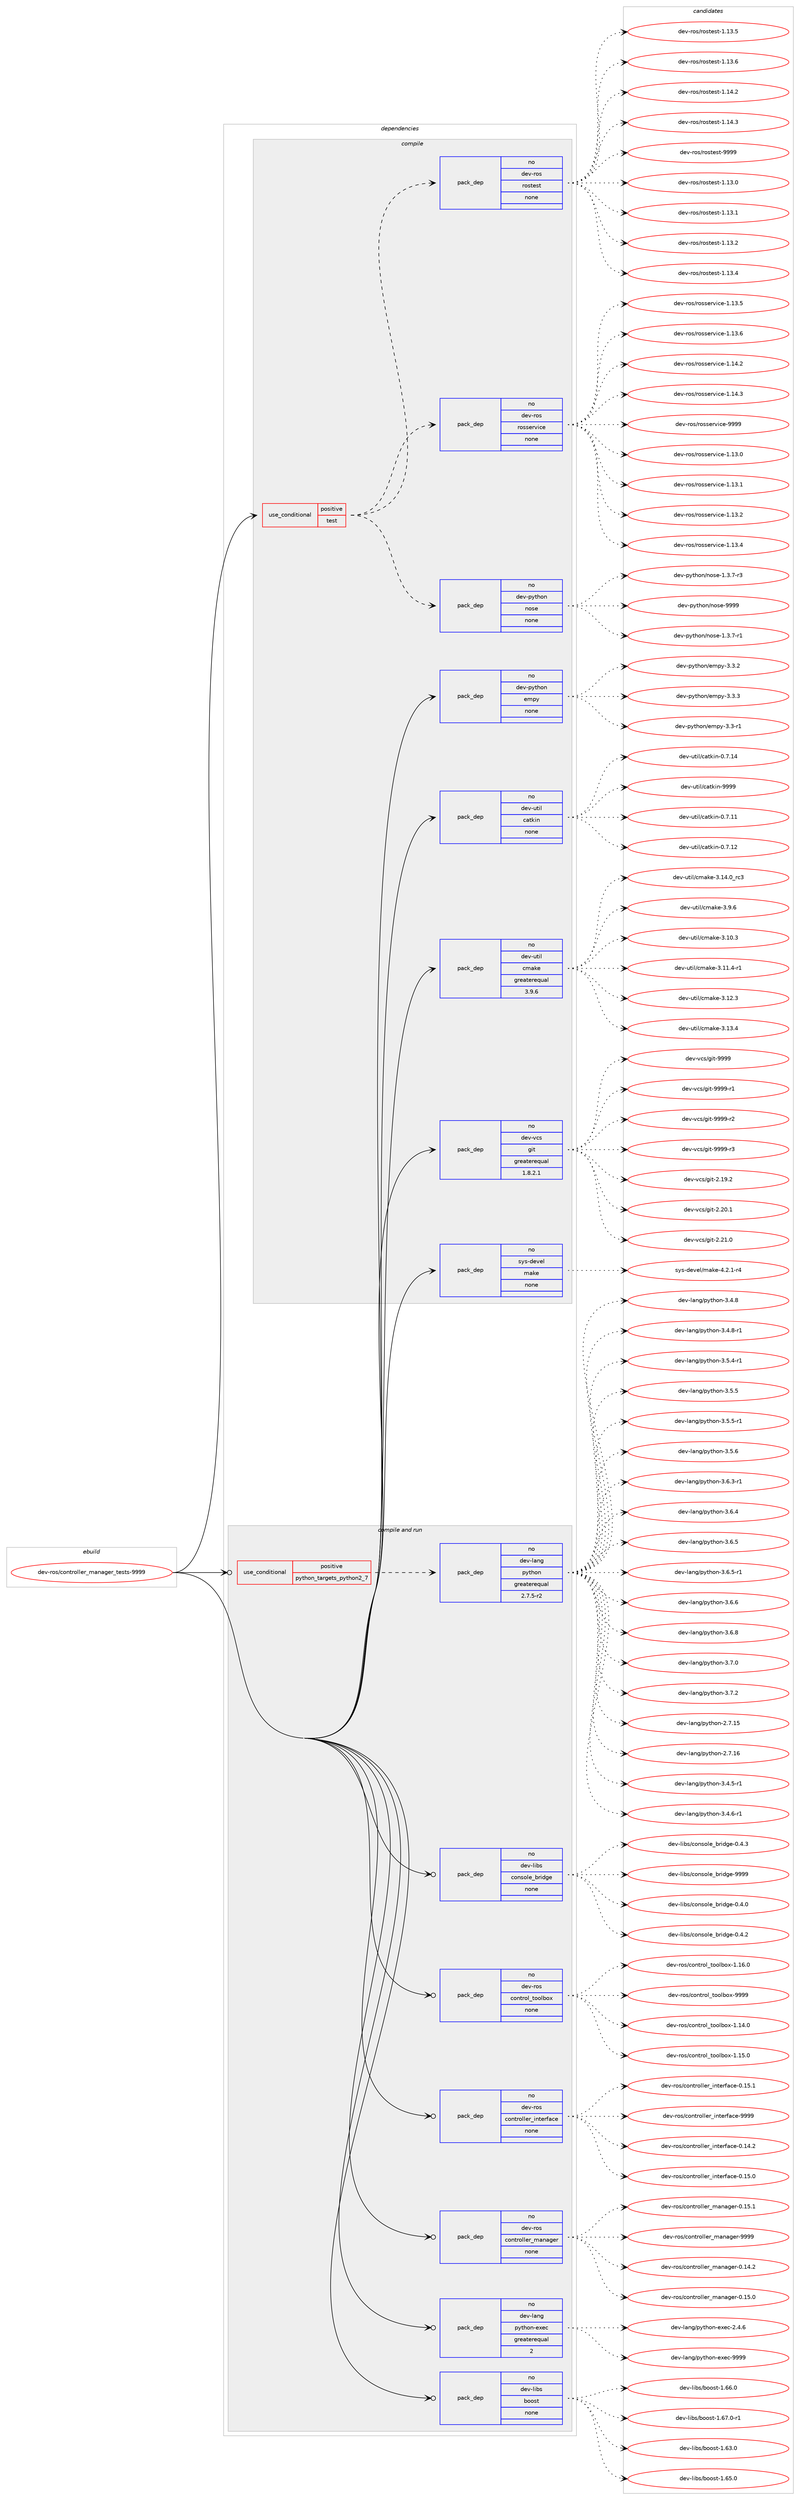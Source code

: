digraph prolog {

# *************
# Graph options
# *************

newrank=true;
concentrate=true;
compound=true;
graph [rankdir=LR,fontname=Helvetica,fontsize=10,ranksep=1.5];#, ranksep=2.5, nodesep=0.2];
edge  [arrowhead=vee];
node  [fontname=Helvetica,fontsize=10];

# **********
# The ebuild
# **********

subgraph cluster_leftcol {
color=gray;
rank=same;
label=<<i>ebuild</i>>;
id [label="dev-ros/controller_manager_tests-9999", color=red, width=4, href="../dev-ros/controller_manager_tests-9999.svg"];
}

# ****************
# The dependencies
# ****************

subgraph cluster_midcol {
color=gray;
label=<<i>dependencies</i>>;
subgraph cluster_compile {
fillcolor="#eeeeee";
style=filled;
label=<<i>compile</i>>;
subgraph cond388184 {
dependency1453913 [label=<<TABLE BORDER="0" CELLBORDER="1" CELLSPACING="0" CELLPADDING="4"><TR><TD ROWSPAN="3" CELLPADDING="10">use_conditional</TD></TR><TR><TD>positive</TD></TR><TR><TD>test</TD></TR></TABLE>>, shape=none, color=red];
subgraph pack1042339 {
dependency1453914 [label=<<TABLE BORDER="0" CELLBORDER="1" CELLSPACING="0" CELLPADDING="4" WIDTH="220"><TR><TD ROWSPAN="6" CELLPADDING="30">pack_dep</TD></TR><TR><TD WIDTH="110">no</TD></TR><TR><TD>dev-ros</TD></TR><TR><TD>rostest</TD></TR><TR><TD>none</TD></TR><TR><TD></TD></TR></TABLE>>, shape=none, color=blue];
}
dependency1453913:e -> dependency1453914:w [weight=20,style="dashed",arrowhead="vee"];
subgraph pack1042340 {
dependency1453915 [label=<<TABLE BORDER="0" CELLBORDER="1" CELLSPACING="0" CELLPADDING="4" WIDTH="220"><TR><TD ROWSPAN="6" CELLPADDING="30">pack_dep</TD></TR><TR><TD WIDTH="110">no</TD></TR><TR><TD>dev-python</TD></TR><TR><TD>nose</TD></TR><TR><TD>none</TD></TR><TR><TD></TD></TR></TABLE>>, shape=none, color=blue];
}
dependency1453913:e -> dependency1453915:w [weight=20,style="dashed",arrowhead="vee"];
subgraph pack1042341 {
dependency1453916 [label=<<TABLE BORDER="0" CELLBORDER="1" CELLSPACING="0" CELLPADDING="4" WIDTH="220"><TR><TD ROWSPAN="6" CELLPADDING="30">pack_dep</TD></TR><TR><TD WIDTH="110">no</TD></TR><TR><TD>dev-ros</TD></TR><TR><TD>rosservice</TD></TR><TR><TD>none</TD></TR><TR><TD></TD></TR></TABLE>>, shape=none, color=blue];
}
dependency1453913:e -> dependency1453916:w [weight=20,style="dashed",arrowhead="vee"];
}
id:e -> dependency1453913:w [weight=20,style="solid",arrowhead="vee"];
subgraph pack1042342 {
dependency1453917 [label=<<TABLE BORDER="0" CELLBORDER="1" CELLSPACING="0" CELLPADDING="4" WIDTH="220"><TR><TD ROWSPAN="6" CELLPADDING="30">pack_dep</TD></TR><TR><TD WIDTH="110">no</TD></TR><TR><TD>dev-python</TD></TR><TR><TD>empy</TD></TR><TR><TD>none</TD></TR><TR><TD></TD></TR></TABLE>>, shape=none, color=blue];
}
id:e -> dependency1453917:w [weight=20,style="solid",arrowhead="vee"];
subgraph pack1042343 {
dependency1453918 [label=<<TABLE BORDER="0" CELLBORDER="1" CELLSPACING="0" CELLPADDING="4" WIDTH="220"><TR><TD ROWSPAN="6" CELLPADDING="30">pack_dep</TD></TR><TR><TD WIDTH="110">no</TD></TR><TR><TD>dev-util</TD></TR><TR><TD>catkin</TD></TR><TR><TD>none</TD></TR><TR><TD></TD></TR></TABLE>>, shape=none, color=blue];
}
id:e -> dependency1453918:w [weight=20,style="solid",arrowhead="vee"];
subgraph pack1042344 {
dependency1453919 [label=<<TABLE BORDER="0" CELLBORDER="1" CELLSPACING="0" CELLPADDING="4" WIDTH="220"><TR><TD ROWSPAN="6" CELLPADDING="30">pack_dep</TD></TR><TR><TD WIDTH="110">no</TD></TR><TR><TD>dev-util</TD></TR><TR><TD>cmake</TD></TR><TR><TD>greaterequal</TD></TR><TR><TD>3.9.6</TD></TR></TABLE>>, shape=none, color=blue];
}
id:e -> dependency1453919:w [weight=20,style="solid",arrowhead="vee"];
subgraph pack1042345 {
dependency1453920 [label=<<TABLE BORDER="0" CELLBORDER="1" CELLSPACING="0" CELLPADDING="4" WIDTH="220"><TR><TD ROWSPAN="6" CELLPADDING="30">pack_dep</TD></TR><TR><TD WIDTH="110">no</TD></TR><TR><TD>dev-vcs</TD></TR><TR><TD>git</TD></TR><TR><TD>greaterequal</TD></TR><TR><TD>1.8.2.1</TD></TR></TABLE>>, shape=none, color=blue];
}
id:e -> dependency1453920:w [weight=20,style="solid",arrowhead="vee"];
subgraph pack1042346 {
dependency1453921 [label=<<TABLE BORDER="0" CELLBORDER="1" CELLSPACING="0" CELLPADDING="4" WIDTH="220"><TR><TD ROWSPAN="6" CELLPADDING="30">pack_dep</TD></TR><TR><TD WIDTH="110">no</TD></TR><TR><TD>sys-devel</TD></TR><TR><TD>make</TD></TR><TR><TD>none</TD></TR><TR><TD></TD></TR></TABLE>>, shape=none, color=blue];
}
id:e -> dependency1453921:w [weight=20,style="solid",arrowhead="vee"];
}
subgraph cluster_compileandrun {
fillcolor="#eeeeee";
style=filled;
label=<<i>compile and run</i>>;
subgraph cond388185 {
dependency1453922 [label=<<TABLE BORDER="0" CELLBORDER="1" CELLSPACING="0" CELLPADDING="4"><TR><TD ROWSPAN="3" CELLPADDING="10">use_conditional</TD></TR><TR><TD>positive</TD></TR><TR><TD>python_targets_python2_7</TD></TR></TABLE>>, shape=none, color=red];
subgraph pack1042347 {
dependency1453923 [label=<<TABLE BORDER="0" CELLBORDER="1" CELLSPACING="0" CELLPADDING="4" WIDTH="220"><TR><TD ROWSPAN="6" CELLPADDING="30">pack_dep</TD></TR><TR><TD WIDTH="110">no</TD></TR><TR><TD>dev-lang</TD></TR><TR><TD>python</TD></TR><TR><TD>greaterequal</TD></TR><TR><TD>2.7.5-r2</TD></TR></TABLE>>, shape=none, color=blue];
}
dependency1453922:e -> dependency1453923:w [weight=20,style="dashed",arrowhead="vee"];
}
id:e -> dependency1453922:w [weight=20,style="solid",arrowhead="odotvee"];
subgraph pack1042348 {
dependency1453924 [label=<<TABLE BORDER="0" CELLBORDER="1" CELLSPACING="0" CELLPADDING="4" WIDTH="220"><TR><TD ROWSPAN="6" CELLPADDING="30">pack_dep</TD></TR><TR><TD WIDTH="110">no</TD></TR><TR><TD>dev-lang</TD></TR><TR><TD>python-exec</TD></TR><TR><TD>greaterequal</TD></TR><TR><TD>2</TD></TR></TABLE>>, shape=none, color=blue];
}
id:e -> dependency1453924:w [weight=20,style="solid",arrowhead="odotvee"];
subgraph pack1042349 {
dependency1453925 [label=<<TABLE BORDER="0" CELLBORDER="1" CELLSPACING="0" CELLPADDING="4" WIDTH="220"><TR><TD ROWSPAN="6" CELLPADDING="30">pack_dep</TD></TR><TR><TD WIDTH="110">no</TD></TR><TR><TD>dev-libs</TD></TR><TR><TD>boost</TD></TR><TR><TD>none</TD></TR><TR><TD></TD></TR></TABLE>>, shape=none, color=blue];
}
id:e -> dependency1453925:w [weight=20,style="solid",arrowhead="odotvee"];
subgraph pack1042350 {
dependency1453926 [label=<<TABLE BORDER="0" CELLBORDER="1" CELLSPACING="0" CELLPADDING="4" WIDTH="220"><TR><TD ROWSPAN="6" CELLPADDING="30">pack_dep</TD></TR><TR><TD WIDTH="110">no</TD></TR><TR><TD>dev-libs</TD></TR><TR><TD>console_bridge</TD></TR><TR><TD>none</TD></TR><TR><TD></TD></TR></TABLE>>, shape=none, color=blue];
}
id:e -> dependency1453926:w [weight=20,style="solid",arrowhead="odotvee"];
subgraph pack1042351 {
dependency1453927 [label=<<TABLE BORDER="0" CELLBORDER="1" CELLSPACING="0" CELLPADDING="4" WIDTH="220"><TR><TD ROWSPAN="6" CELLPADDING="30">pack_dep</TD></TR><TR><TD WIDTH="110">no</TD></TR><TR><TD>dev-ros</TD></TR><TR><TD>control_toolbox</TD></TR><TR><TD>none</TD></TR><TR><TD></TD></TR></TABLE>>, shape=none, color=blue];
}
id:e -> dependency1453927:w [weight=20,style="solid",arrowhead="odotvee"];
subgraph pack1042352 {
dependency1453928 [label=<<TABLE BORDER="0" CELLBORDER="1" CELLSPACING="0" CELLPADDING="4" WIDTH="220"><TR><TD ROWSPAN="6" CELLPADDING="30">pack_dep</TD></TR><TR><TD WIDTH="110">no</TD></TR><TR><TD>dev-ros</TD></TR><TR><TD>controller_interface</TD></TR><TR><TD>none</TD></TR><TR><TD></TD></TR></TABLE>>, shape=none, color=blue];
}
id:e -> dependency1453928:w [weight=20,style="solid",arrowhead="odotvee"];
subgraph pack1042353 {
dependency1453929 [label=<<TABLE BORDER="0" CELLBORDER="1" CELLSPACING="0" CELLPADDING="4" WIDTH="220"><TR><TD ROWSPAN="6" CELLPADDING="30">pack_dep</TD></TR><TR><TD WIDTH="110">no</TD></TR><TR><TD>dev-ros</TD></TR><TR><TD>controller_manager</TD></TR><TR><TD>none</TD></TR><TR><TD></TD></TR></TABLE>>, shape=none, color=blue];
}
id:e -> dependency1453929:w [weight=20,style="solid",arrowhead="odotvee"];
}
subgraph cluster_run {
fillcolor="#eeeeee";
style=filled;
label=<<i>run</i>>;
}
}

# **************
# The candidates
# **************

subgraph cluster_choices {
rank=same;
color=gray;
label=<<i>candidates</i>>;

subgraph choice1042339 {
color=black;
nodesep=1;
choice100101118451141111154711411111511610111511645494649514648 [label="dev-ros/rostest-1.13.0", color=red, width=4,href="../dev-ros/rostest-1.13.0.svg"];
choice100101118451141111154711411111511610111511645494649514649 [label="dev-ros/rostest-1.13.1", color=red, width=4,href="../dev-ros/rostest-1.13.1.svg"];
choice100101118451141111154711411111511610111511645494649514650 [label="dev-ros/rostest-1.13.2", color=red, width=4,href="../dev-ros/rostest-1.13.2.svg"];
choice100101118451141111154711411111511610111511645494649514652 [label="dev-ros/rostest-1.13.4", color=red, width=4,href="../dev-ros/rostest-1.13.4.svg"];
choice100101118451141111154711411111511610111511645494649514653 [label="dev-ros/rostest-1.13.5", color=red, width=4,href="../dev-ros/rostest-1.13.5.svg"];
choice100101118451141111154711411111511610111511645494649514654 [label="dev-ros/rostest-1.13.6", color=red, width=4,href="../dev-ros/rostest-1.13.6.svg"];
choice100101118451141111154711411111511610111511645494649524650 [label="dev-ros/rostest-1.14.2", color=red, width=4,href="../dev-ros/rostest-1.14.2.svg"];
choice100101118451141111154711411111511610111511645494649524651 [label="dev-ros/rostest-1.14.3", color=red, width=4,href="../dev-ros/rostest-1.14.3.svg"];
choice10010111845114111115471141111151161011151164557575757 [label="dev-ros/rostest-9999", color=red, width=4,href="../dev-ros/rostest-9999.svg"];
dependency1453914:e -> choice100101118451141111154711411111511610111511645494649514648:w [style=dotted,weight="100"];
dependency1453914:e -> choice100101118451141111154711411111511610111511645494649514649:w [style=dotted,weight="100"];
dependency1453914:e -> choice100101118451141111154711411111511610111511645494649514650:w [style=dotted,weight="100"];
dependency1453914:e -> choice100101118451141111154711411111511610111511645494649514652:w [style=dotted,weight="100"];
dependency1453914:e -> choice100101118451141111154711411111511610111511645494649514653:w [style=dotted,weight="100"];
dependency1453914:e -> choice100101118451141111154711411111511610111511645494649514654:w [style=dotted,weight="100"];
dependency1453914:e -> choice100101118451141111154711411111511610111511645494649524650:w [style=dotted,weight="100"];
dependency1453914:e -> choice100101118451141111154711411111511610111511645494649524651:w [style=dotted,weight="100"];
dependency1453914:e -> choice10010111845114111115471141111151161011151164557575757:w [style=dotted,weight="100"];
}
subgraph choice1042340 {
color=black;
nodesep=1;
choice10010111845112121116104111110471101111151014549465146554511449 [label="dev-python/nose-1.3.7-r1", color=red, width=4,href="../dev-python/nose-1.3.7-r1.svg"];
choice10010111845112121116104111110471101111151014549465146554511451 [label="dev-python/nose-1.3.7-r3", color=red, width=4,href="../dev-python/nose-1.3.7-r3.svg"];
choice10010111845112121116104111110471101111151014557575757 [label="dev-python/nose-9999", color=red, width=4,href="../dev-python/nose-9999.svg"];
dependency1453915:e -> choice10010111845112121116104111110471101111151014549465146554511449:w [style=dotted,weight="100"];
dependency1453915:e -> choice10010111845112121116104111110471101111151014549465146554511451:w [style=dotted,weight="100"];
dependency1453915:e -> choice10010111845112121116104111110471101111151014557575757:w [style=dotted,weight="100"];
}
subgraph choice1042341 {
color=black;
nodesep=1;
choice10010111845114111115471141111151151011141181059910145494649514648 [label="dev-ros/rosservice-1.13.0", color=red, width=4,href="../dev-ros/rosservice-1.13.0.svg"];
choice10010111845114111115471141111151151011141181059910145494649514649 [label="dev-ros/rosservice-1.13.1", color=red, width=4,href="../dev-ros/rosservice-1.13.1.svg"];
choice10010111845114111115471141111151151011141181059910145494649514650 [label="dev-ros/rosservice-1.13.2", color=red, width=4,href="../dev-ros/rosservice-1.13.2.svg"];
choice10010111845114111115471141111151151011141181059910145494649514652 [label="dev-ros/rosservice-1.13.4", color=red, width=4,href="../dev-ros/rosservice-1.13.4.svg"];
choice10010111845114111115471141111151151011141181059910145494649514653 [label="dev-ros/rosservice-1.13.5", color=red, width=4,href="../dev-ros/rosservice-1.13.5.svg"];
choice10010111845114111115471141111151151011141181059910145494649514654 [label="dev-ros/rosservice-1.13.6", color=red, width=4,href="../dev-ros/rosservice-1.13.6.svg"];
choice10010111845114111115471141111151151011141181059910145494649524650 [label="dev-ros/rosservice-1.14.2", color=red, width=4,href="../dev-ros/rosservice-1.14.2.svg"];
choice10010111845114111115471141111151151011141181059910145494649524651 [label="dev-ros/rosservice-1.14.3", color=red, width=4,href="../dev-ros/rosservice-1.14.3.svg"];
choice1001011184511411111547114111115115101114118105991014557575757 [label="dev-ros/rosservice-9999", color=red, width=4,href="../dev-ros/rosservice-9999.svg"];
dependency1453916:e -> choice10010111845114111115471141111151151011141181059910145494649514648:w [style=dotted,weight="100"];
dependency1453916:e -> choice10010111845114111115471141111151151011141181059910145494649514649:w [style=dotted,weight="100"];
dependency1453916:e -> choice10010111845114111115471141111151151011141181059910145494649514650:w [style=dotted,weight="100"];
dependency1453916:e -> choice10010111845114111115471141111151151011141181059910145494649514652:w [style=dotted,weight="100"];
dependency1453916:e -> choice10010111845114111115471141111151151011141181059910145494649514653:w [style=dotted,weight="100"];
dependency1453916:e -> choice10010111845114111115471141111151151011141181059910145494649514654:w [style=dotted,weight="100"];
dependency1453916:e -> choice10010111845114111115471141111151151011141181059910145494649524650:w [style=dotted,weight="100"];
dependency1453916:e -> choice10010111845114111115471141111151151011141181059910145494649524651:w [style=dotted,weight="100"];
dependency1453916:e -> choice1001011184511411111547114111115115101114118105991014557575757:w [style=dotted,weight="100"];
}
subgraph choice1042342 {
color=black;
nodesep=1;
choice1001011184511212111610411111047101109112121455146514511449 [label="dev-python/empy-3.3-r1", color=red, width=4,href="../dev-python/empy-3.3-r1.svg"];
choice1001011184511212111610411111047101109112121455146514650 [label="dev-python/empy-3.3.2", color=red, width=4,href="../dev-python/empy-3.3.2.svg"];
choice1001011184511212111610411111047101109112121455146514651 [label="dev-python/empy-3.3.3", color=red, width=4,href="../dev-python/empy-3.3.3.svg"];
dependency1453917:e -> choice1001011184511212111610411111047101109112121455146514511449:w [style=dotted,weight="100"];
dependency1453917:e -> choice1001011184511212111610411111047101109112121455146514650:w [style=dotted,weight="100"];
dependency1453917:e -> choice1001011184511212111610411111047101109112121455146514651:w [style=dotted,weight="100"];
}
subgraph choice1042343 {
color=black;
nodesep=1;
choice1001011184511711610510847999711610710511045484655464949 [label="dev-util/catkin-0.7.11", color=red, width=4,href="../dev-util/catkin-0.7.11.svg"];
choice1001011184511711610510847999711610710511045484655464950 [label="dev-util/catkin-0.7.12", color=red, width=4,href="../dev-util/catkin-0.7.12.svg"];
choice1001011184511711610510847999711610710511045484655464952 [label="dev-util/catkin-0.7.14", color=red, width=4,href="../dev-util/catkin-0.7.14.svg"];
choice100101118451171161051084799971161071051104557575757 [label="dev-util/catkin-9999", color=red, width=4,href="../dev-util/catkin-9999.svg"];
dependency1453918:e -> choice1001011184511711610510847999711610710511045484655464949:w [style=dotted,weight="100"];
dependency1453918:e -> choice1001011184511711610510847999711610710511045484655464950:w [style=dotted,weight="100"];
dependency1453918:e -> choice1001011184511711610510847999711610710511045484655464952:w [style=dotted,weight="100"];
dependency1453918:e -> choice100101118451171161051084799971161071051104557575757:w [style=dotted,weight="100"];
}
subgraph choice1042344 {
color=black;
nodesep=1;
choice1001011184511711610510847991099710710145514649484651 [label="dev-util/cmake-3.10.3", color=red, width=4,href="../dev-util/cmake-3.10.3.svg"];
choice10010111845117116105108479910997107101455146494946524511449 [label="dev-util/cmake-3.11.4-r1", color=red, width=4,href="../dev-util/cmake-3.11.4-r1.svg"];
choice1001011184511711610510847991099710710145514649504651 [label="dev-util/cmake-3.12.3", color=red, width=4,href="../dev-util/cmake-3.12.3.svg"];
choice1001011184511711610510847991099710710145514649514652 [label="dev-util/cmake-3.13.4", color=red, width=4,href="../dev-util/cmake-3.13.4.svg"];
choice1001011184511711610510847991099710710145514649524648951149951 [label="dev-util/cmake-3.14.0_rc3", color=red, width=4,href="../dev-util/cmake-3.14.0_rc3.svg"];
choice10010111845117116105108479910997107101455146574654 [label="dev-util/cmake-3.9.6", color=red, width=4,href="../dev-util/cmake-3.9.6.svg"];
dependency1453919:e -> choice1001011184511711610510847991099710710145514649484651:w [style=dotted,weight="100"];
dependency1453919:e -> choice10010111845117116105108479910997107101455146494946524511449:w [style=dotted,weight="100"];
dependency1453919:e -> choice1001011184511711610510847991099710710145514649504651:w [style=dotted,weight="100"];
dependency1453919:e -> choice1001011184511711610510847991099710710145514649514652:w [style=dotted,weight="100"];
dependency1453919:e -> choice1001011184511711610510847991099710710145514649524648951149951:w [style=dotted,weight="100"];
dependency1453919:e -> choice10010111845117116105108479910997107101455146574654:w [style=dotted,weight="100"];
}
subgraph choice1042345 {
color=black;
nodesep=1;
choice10010111845118991154710310511645504649574650 [label="dev-vcs/git-2.19.2", color=red, width=4,href="../dev-vcs/git-2.19.2.svg"];
choice10010111845118991154710310511645504650484649 [label="dev-vcs/git-2.20.1", color=red, width=4,href="../dev-vcs/git-2.20.1.svg"];
choice10010111845118991154710310511645504650494648 [label="dev-vcs/git-2.21.0", color=red, width=4,href="../dev-vcs/git-2.21.0.svg"];
choice1001011184511899115471031051164557575757 [label="dev-vcs/git-9999", color=red, width=4,href="../dev-vcs/git-9999.svg"];
choice10010111845118991154710310511645575757574511449 [label="dev-vcs/git-9999-r1", color=red, width=4,href="../dev-vcs/git-9999-r1.svg"];
choice10010111845118991154710310511645575757574511450 [label="dev-vcs/git-9999-r2", color=red, width=4,href="../dev-vcs/git-9999-r2.svg"];
choice10010111845118991154710310511645575757574511451 [label="dev-vcs/git-9999-r3", color=red, width=4,href="../dev-vcs/git-9999-r3.svg"];
dependency1453920:e -> choice10010111845118991154710310511645504649574650:w [style=dotted,weight="100"];
dependency1453920:e -> choice10010111845118991154710310511645504650484649:w [style=dotted,weight="100"];
dependency1453920:e -> choice10010111845118991154710310511645504650494648:w [style=dotted,weight="100"];
dependency1453920:e -> choice1001011184511899115471031051164557575757:w [style=dotted,weight="100"];
dependency1453920:e -> choice10010111845118991154710310511645575757574511449:w [style=dotted,weight="100"];
dependency1453920:e -> choice10010111845118991154710310511645575757574511450:w [style=dotted,weight="100"];
dependency1453920:e -> choice10010111845118991154710310511645575757574511451:w [style=dotted,weight="100"];
}
subgraph choice1042346 {
color=black;
nodesep=1;
choice1151211154510010111810110847109971071014552465046494511452 [label="sys-devel/make-4.2.1-r4", color=red, width=4,href="../sys-devel/make-4.2.1-r4.svg"];
dependency1453921:e -> choice1151211154510010111810110847109971071014552465046494511452:w [style=dotted,weight="100"];
}
subgraph choice1042347 {
color=black;
nodesep=1;
choice10010111845108971101034711212111610411111045504655464953 [label="dev-lang/python-2.7.15", color=red, width=4,href="../dev-lang/python-2.7.15.svg"];
choice10010111845108971101034711212111610411111045504655464954 [label="dev-lang/python-2.7.16", color=red, width=4,href="../dev-lang/python-2.7.16.svg"];
choice1001011184510897110103471121211161041111104551465246534511449 [label="dev-lang/python-3.4.5-r1", color=red, width=4,href="../dev-lang/python-3.4.5-r1.svg"];
choice1001011184510897110103471121211161041111104551465246544511449 [label="dev-lang/python-3.4.6-r1", color=red, width=4,href="../dev-lang/python-3.4.6-r1.svg"];
choice100101118451089711010347112121116104111110455146524656 [label="dev-lang/python-3.4.8", color=red, width=4,href="../dev-lang/python-3.4.8.svg"];
choice1001011184510897110103471121211161041111104551465246564511449 [label="dev-lang/python-3.4.8-r1", color=red, width=4,href="../dev-lang/python-3.4.8-r1.svg"];
choice1001011184510897110103471121211161041111104551465346524511449 [label="dev-lang/python-3.5.4-r1", color=red, width=4,href="../dev-lang/python-3.5.4-r1.svg"];
choice100101118451089711010347112121116104111110455146534653 [label="dev-lang/python-3.5.5", color=red, width=4,href="../dev-lang/python-3.5.5.svg"];
choice1001011184510897110103471121211161041111104551465346534511449 [label="dev-lang/python-3.5.5-r1", color=red, width=4,href="../dev-lang/python-3.5.5-r1.svg"];
choice100101118451089711010347112121116104111110455146534654 [label="dev-lang/python-3.5.6", color=red, width=4,href="../dev-lang/python-3.5.6.svg"];
choice1001011184510897110103471121211161041111104551465446514511449 [label="dev-lang/python-3.6.3-r1", color=red, width=4,href="../dev-lang/python-3.6.3-r1.svg"];
choice100101118451089711010347112121116104111110455146544652 [label="dev-lang/python-3.6.4", color=red, width=4,href="../dev-lang/python-3.6.4.svg"];
choice100101118451089711010347112121116104111110455146544653 [label="dev-lang/python-3.6.5", color=red, width=4,href="../dev-lang/python-3.6.5.svg"];
choice1001011184510897110103471121211161041111104551465446534511449 [label="dev-lang/python-3.6.5-r1", color=red, width=4,href="../dev-lang/python-3.6.5-r1.svg"];
choice100101118451089711010347112121116104111110455146544654 [label="dev-lang/python-3.6.6", color=red, width=4,href="../dev-lang/python-3.6.6.svg"];
choice100101118451089711010347112121116104111110455146544656 [label="dev-lang/python-3.6.8", color=red, width=4,href="../dev-lang/python-3.6.8.svg"];
choice100101118451089711010347112121116104111110455146554648 [label="dev-lang/python-3.7.0", color=red, width=4,href="../dev-lang/python-3.7.0.svg"];
choice100101118451089711010347112121116104111110455146554650 [label="dev-lang/python-3.7.2", color=red, width=4,href="../dev-lang/python-3.7.2.svg"];
dependency1453923:e -> choice10010111845108971101034711212111610411111045504655464953:w [style=dotted,weight="100"];
dependency1453923:e -> choice10010111845108971101034711212111610411111045504655464954:w [style=dotted,weight="100"];
dependency1453923:e -> choice1001011184510897110103471121211161041111104551465246534511449:w [style=dotted,weight="100"];
dependency1453923:e -> choice1001011184510897110103471121211161041111104551465246544511449:w [style=dotted,weight="100"];
dependency1453923:e -> choice100101118451089711010347112121116104111110455146524656:w [style=dotted,weight="100"];
dependency1453923:e -> choice1001011184510897110103471121211161041111104551465246564511449:w [style=dotted,weight="100"];
dependency1453923:e -> choice1001011184510897110103471121211161041111104551465346524511449:w [style=dotted,weight="100"];
dependency1453923:e -> choice100101118451089711010347112121116104111110455146534653:w [style=dotted,weight="100"];
dependency1453923:e -> choice1001011184510897110103471121211161041111104551465346534511449:w [style=dotted,weight="100"];
dependency1453923:e -> choice100101118451089711010347112121116104111110455146534654:w [style=dotted,weight="100"];
dependency1453923:e -> choice1001011184510897110103471121211161041111104551465446514511449:w [style=dotted,weight="100"];
dependency1453923:e -> choice100101118451089711010347112121116104111110455146544652:w [style=dotted,weight="100"];
dependency1453923:e -> choice100101118451089711010347112121116104111110455146544653:w [style=dotted,weight="100"];
dependency1453923:e -> choice1001011184510897110103471121211161041111104551465446534511449:w [style=dotted,weight="100"];
dependency1453923:e -> choice100101118451089711010347112121116104111110455146544654:w [style=dotted,weight="100"];
dependency1453923:e -> choice100101118451089711010347112121116104111110455146544656:w [style=dotted,weight="100"];
dependency1453923:e -> choice100101118451089711010347112121116104111110455146554648:w [style=dotted,weight="100"];
dependency1453923:e -> choice100101118451089711010347112121116104111110455146554650:w [style=dotted,weight="100"];
}
subgraph choice1042348 {
color=black;
nodesep=1;
choice1001011184510897110103471121211161041111104510112010199455046524654 [label="dev-lang/python-exec-2.4.6", color=red, width=4,href="../dev-lang/python-exec-2.4.6.svg"];
choice10010111845108971101034711212111610411111045101120101994557575757 [label="dev-lang/python-exec-9999", color=red, width=4,href="../dev-lang/python-exec-9999.svg"];
dependency1453924:e -> choice1001011184510897110103471121211161041111104510112010199455046524654:w [style=dotted,weight="100"];
dependency1453924:e -> choice10010111845108971101034711212111610411111045101120101994557575757:w [style=dotted,weight="100"];
}
subgraph choice1042349 {
color=black;
nodesep=1;
choice1001011184510810598115479811111111511645494654514648 [label="dev-libs/boost-1.63.0", color=red, width=4,href="../dev-libs/boost-1.63.0.svg"];
choice1001011184510810598115479811111111511645494654534648 [label="dev-libs/boost-1.65.0", color=red, width=4,href="../dev-libs/boost-1.65.0.svg"];
choice1001011184510810598115479811111111511645494654544648 [label="dev-libs/boost-1.66.0", color=red, width=4,href="../dev-libs/boost-1.66.0.svg"];
choice10010111845108105981154798111111115116454946545546484511449 [label="dev-libs/boost-1.67.0-r1", color=red, width=4,href="../dev-libs/boost-1.67.0-r1.svg"];
dependency1453925:e -> choice1001011184510810598115479811111111511645494654514648:w [style=dotted,weight="100"];
dependency1453925:e -> choice1001011184510810598115479811111111511645494654534648:w [style=dotted,weight="100"];
dependency1453925:e -> choice1001011184510810598115479811111111511645494654544648:w [style=dotted,weight="100"];
dependency1453925:e -> choice10010111845108105981154798111111115116454946545546484511449:w [style=dotted,weight="100"];
}
subgraph choice1042350 {
color=black;
nodesep=1;
choice100101118451081059811547991111101151111081019598114105100103101454846524648 [label="dev-libs/console_bridge-0.4.0", color=red, width=4,href="../dev-libs/console_bridge-0.4.0.svg"];
choice100101118451081059811547991111101151111081019598114105100103101454846524650 [label="dev-libs/console_bridge-0.4.2", color=red, width=4,href="../dev-libs/console_bridge-0.4.2.svg"];
choice100101118451081059811547991111101151111081019598114105100103101454846524651 [label="dev-libs/console_bridge-0.4.3", color=red, width=4,href="../dev-libs/console_bridge-0.4.3.svg"];
choice1001011184510810598115479911111011511110810195981141051001031014557575757 [label="dev-libs/console_bridge-9999", color=red, width=4,href="../dev-libs/console_bridge-9999.svg"];
dependency1453926:e -> choice100101118451081059811547991111101151111081019598114105100103101454846524648:w [style=dotted,weight="100"];
dependency1453926:e -> choice100101118451081059811547991111101151111081019598114105100103101454846524650:w [style=dotted,weight="100"];
dependency1453926:e -> choice100101118451081059811547991111101151111081019598114105100103101454846524651:w [style=dotted,weight="100"];
dependency1453926:e -> choice1001011184510810598115479911111011511110810195981141051001031014557575757:w [style=dotted,weight="100"];
}
subgraph choice1042351 {
color=black;
nodesep=1;
choice100101118451141111154799111110116114111108951161111111089811112045494649524648 [label="dev-ros/control_toolbox-1.14.0", color=red, width=4,href="../dev-ros/control_toolbox-1.14.0.svg"];
choice100101118451141111154799111110116114111108951161111111089811112045494649534648 [label="dev-ros/control_toolbox-1.15.0", color=red, width=4,href="../dev-ros/control_toolbox-1.15.0.svg"];
choice100101118451141111154799111110116114111108951161111111089811112045494649544648 [label="dev-ros/control_toolbox-1.16.0", color=red, width=4,href="../dev-ros/control_toolbox-1.16.0.svg"];
choice10010111845114111115479911111011611411110895116111111108981111204557575757 [label="dev-ros/control_toolbox-9999", color=red, width=4,href="../dev-ros/control_toolbox-9999.svg"];
dependency1453927:e -> choice100101118451141111154799111110116114111108951161111111089811112045494649524648:w [style=dotted,weight="100"];
dependency1453927:e -> choice100101118451141111154799111110116114111108951161111111089811112045494649534648:w [style=dotted,weight="100"];
dependency1453927:e -> choice100101118451141111154799111110116114111108951161111111089811112045494649544648:w [style=dotted,weight="100"];
dependency1453927:e -> choice10010111845114111115479911111011611411110895116111111108981111204557575757:w [style=dotted,weight="100"];
}
subgraph choice1042352 {
color=black;
nodesep=1;
choice10010111845114111115479911111011611411110810810111495105110116101114102979910145484649524650 [label="dev-ros/controller_interface-0.14.2", color=red, width=4,href="../dev-ros/controller_interface-0.14.2.svg"];
choice10010111845114111115479911111011611411110810810111495105110116101114102979910145484649534648 [label="dev-ros/controller_interface-0.15.0", color=red, width=4,href="../dev-ros/controller_interface-0.15.0.svg"];
choice10010111845114111115479911111011611411110810810111495105110116101114102979910145484649534649 [label="dev-ros/controller_interface-0.15.1", color=red, width=4,href="../dev-ros/controller_interface-0.15.1.svg"];
choice1001011184511411111547991111101161141111081081011149510511011610111410297991014557575757 [label="dev-ros/controller_interface-9999", color=red, width=4,href="../dev-ros/controller_interface-9999.svg"];
dependency1453928:e -> choice10010111845114111115479911111011611411110810810111495105110116101114102979910145484649524650:w [style=dotted,weight="100"];
dependency1453928:e -> choice10010111845114111115479911111011611411110810810111495105110116101114102979910145484649534648:w [style=dotted,weight="100"];
dependency1453928:e -> choice10010111845114111115479911111011611411110810810111495105110116101114102979910145484649534649:w [style=dotted,weight="100"];
dependency1453928:e -> choice1001011184511411111547991111101161141111081081011149510511011610111410297991014557575757:w [style=dotted,weight="100"];
}
subgraph choice1042353 {
color=black;
nodesep=1;
choice10010111845114111115479911111011611411110810810111495109971109710310111445484649524650 [label="dev-ros/controller_manager-0.14.2", color=red, width=4,href="../dev-ros/controller_manager-0.14.2.svg"];
choice10010111845114111115479911111011611411110810810111495109971109710310111445484649534648 [label="dev-ros/controller_manager-0.15.0", color=red, width=4,href="../dev-ros/controller_manager-0.15.0.svg"];
choice10010111845114111115479911111011611411110810810111495109971109710310111445484649534649 [label="dev-ros/controller_manager-0.15.1", color=red, width=4,href="../dev-ros/controller_manager-0.15.1.svg"];
choice1001011184511411111547991111101161141111081081011149510997110971031011144557575757 [label="dev-ros/controller_manager-9999", color=red, width=4,href="../dev-ros/controller_manager-9999.svg"];
dependency1453929:e -> choice10010111845114111115479911111011611411110810810111495109971109710310111445484649524650:w [style=dotted,weight="100"];
dependency1453929:e -> choice10010111845114111115479911111011611411110810810111495109971109710310111445484649534648:w [style=dotted,weight="100"];
dependency1453929:e -> choice10010111845114111115479911111011611411110810810111495109971109710310111445484649534649:w [style=dotted,weight="100"];
dependency1453929:e -> choice1001011184511411111547991111101161141111081081011149510997110971031011144557575757:w [style=dotted,weight="100"];
}
}

}
